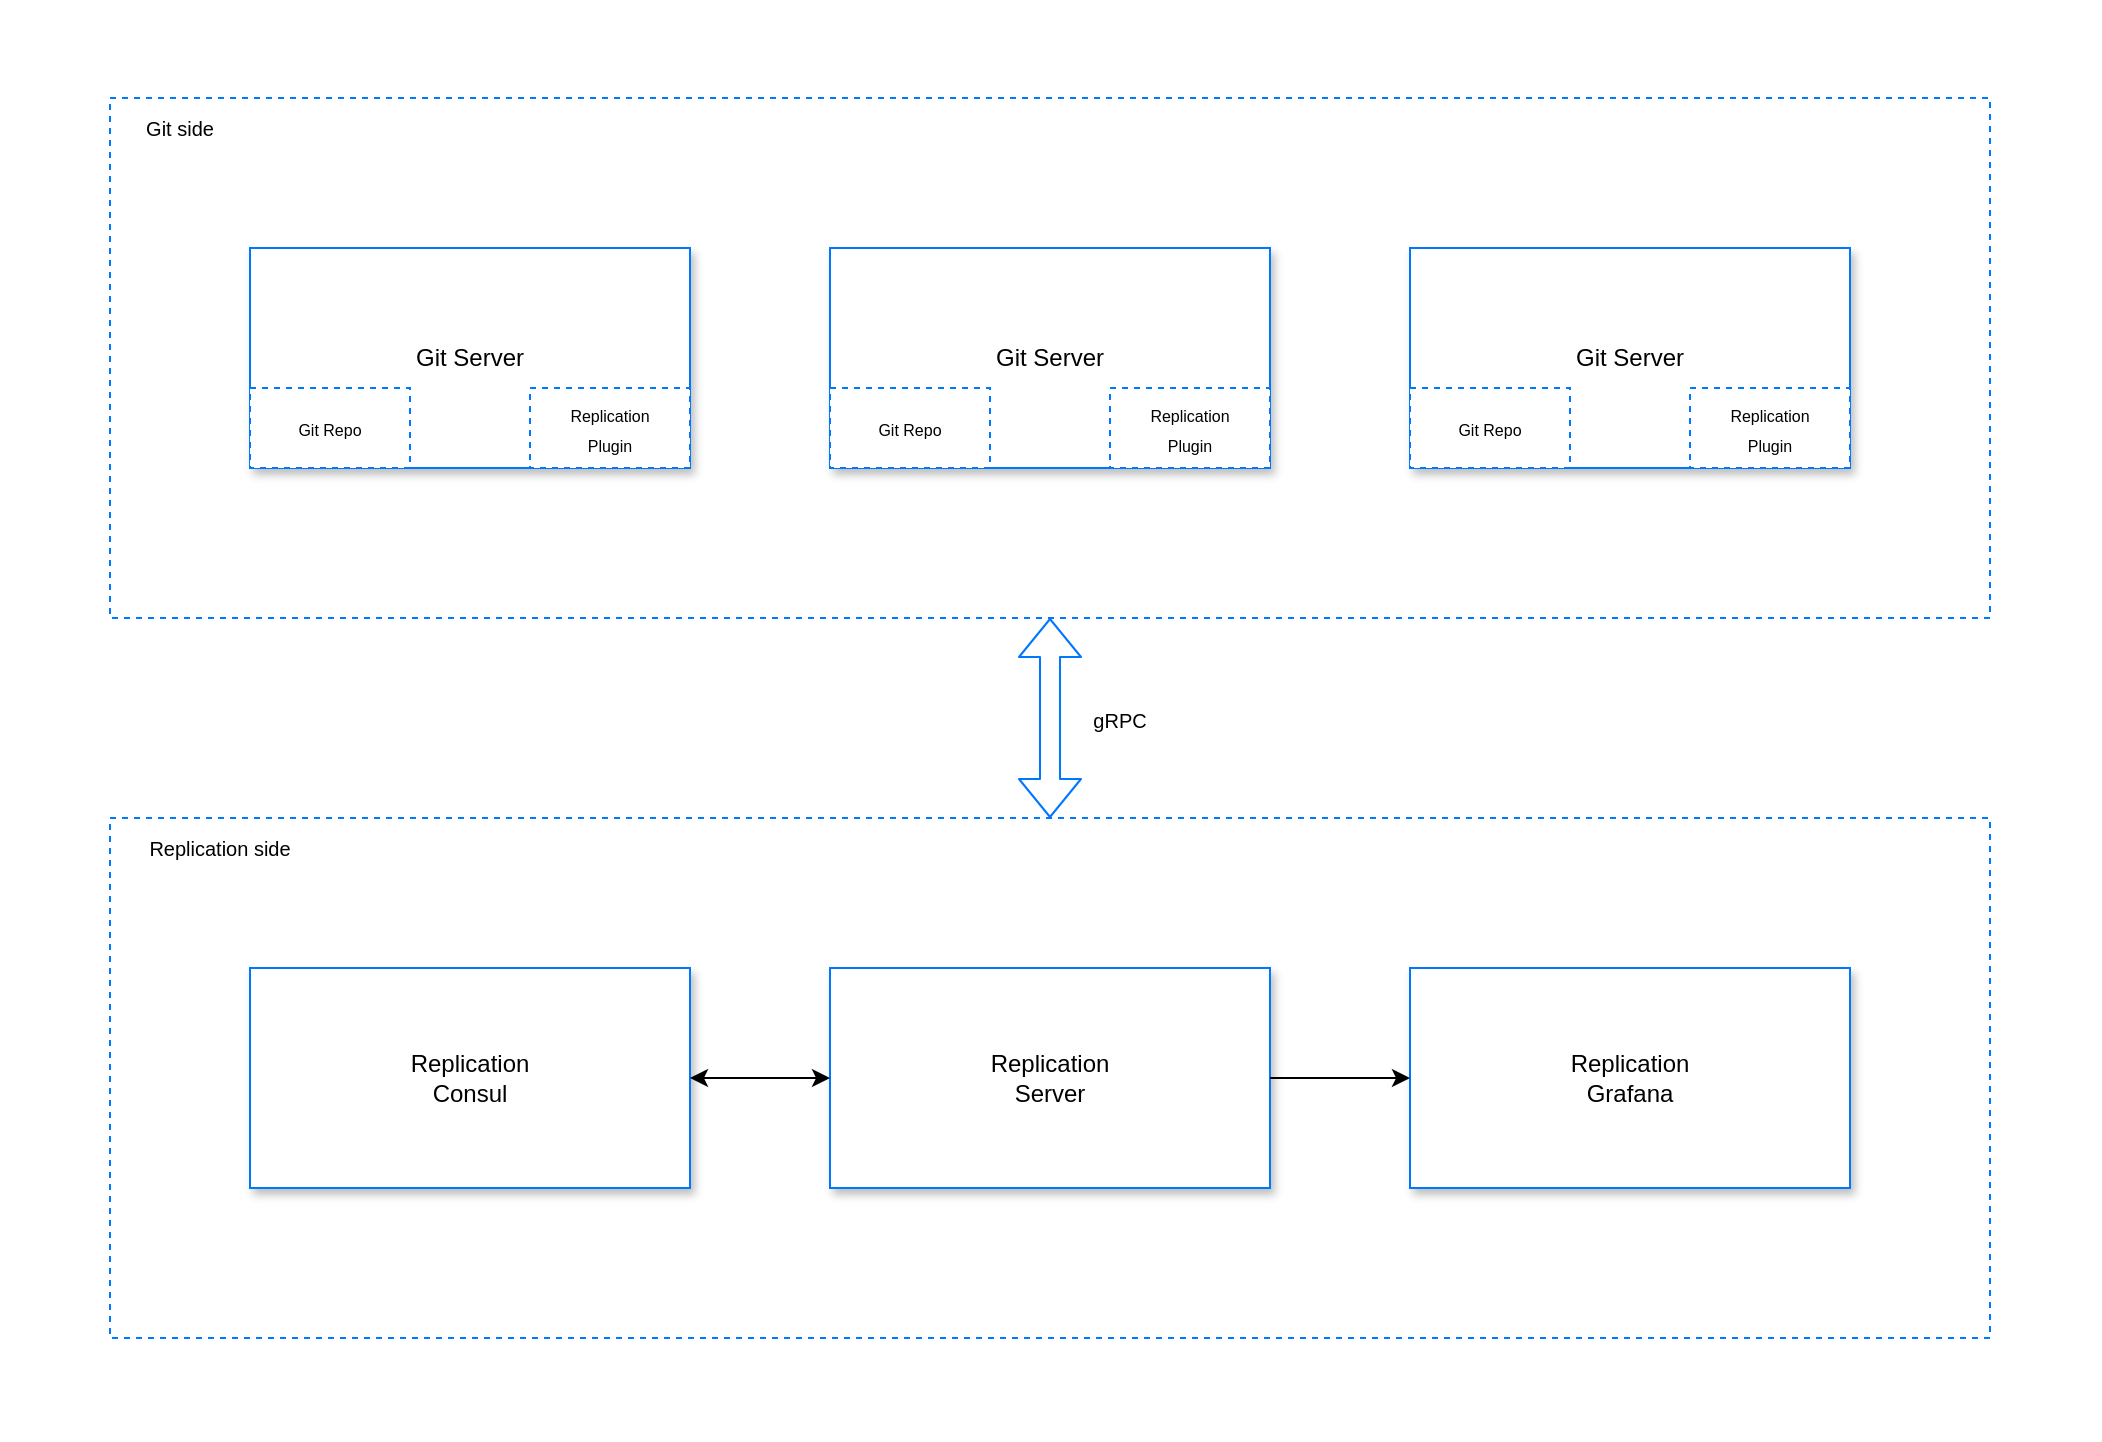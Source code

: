 <mxfile>
    <diagram id="hEeUyhEuUHNxcRoj7Iha" name="Page-1">
        <mxGraphModel dx="2055" dy="782" grid="1" gridSize="10" guides="1" tooltips="1" connect="1" arrows="1" fold="1" page="1" pageScale="1" pageWidth="850" pageHeight="1100" math="0" shadow="0">
            <root>
                <mxCell id="0"/>
                <mxCell id="1" parent="0"/>
                <mxCell id="79" value="" style="rounded=0;whiteSpace=wrap;html=1;shadow=0;dashed=1;strokeColor=none;fontSize=8;" vertex="1" parent="1">
                    <mxGeometry x="-25" y="51" width="1050" height="720" as="geometry"/>
                </mxCell>
                <mxCell id="68" value="" style="rounded=0;whiteSpace=wrap;html=1;shadow=0;strokeColor=#0077FF;dashed=1;" vertex="1" parent="1">
                    <mxGeometry x="30" y="460" width="940" height="260" as="geometry"/>
                </mxCell>
                <mxCell id="60" value="" style="rounded=0;whiteSpace=wrap;html=1;shadow=0;strokeColor=#0077FF;dashed=1;" vertex="1" parent="1">
                    <mxGeometry x="30" y="100" width="940" height="260" as="geometry"/>
                </mxCell>
                <mxCell id="44" value="Git Server" style="rounded=0;whiteSpace=wrap;html=1;shadow=1;strokeColor=#0077FF;" parent="1" vertex="1">
                    <mxGeometry x="100" y="175" width="220" height="110" as="geometry"/>
                </mxCell>
                <mxCell id="8" value="&lt;font style=&quot;font-size: 8px;&quot;&gt;Replication&lt;br&gt;Plugin&lt;/font&gt;" style="rounded=0;whiteSpace=wrap;html=1;dashed=1;strokeColor=#0077FF;" parent="1" vertex="1">
                    <mxGeometry x="240" y="245" width="80" height="40" as="geometry"/>
                </mxCell>
                <mxCell id="61" value="Git Server" style="rounded=0;whiteSpace=wrap;html=1;shadow=1;strokeColor=#0077FF;" vertex="1" parent="1">
                    <mxGeometry x="390" y="175" width="220" height="110" as="geometry"/>
                </mxCell>
                <mxCell id="62" value="&lt;font style=&quot;font-size: 8px;&quot;&gt;Replication&lt;br&gt;Plugin&lt;/font&gt;" style="rounded=0;whiteSpace=wrap;html=1;dashed=1;strokeColor=#0077FF;" vertex="1" parent="1">
                    <mxGeometry x="530" y="245" width="80" height="40" as="geometry"/>
                </mxCell>
                <mxCell id="63" value="Git Server" style="rounded=0;whiteSpace=wrap;html=1;shadow=1;strokeColor=#0077FF;" vertex="1" parent="1">
                    <mxGeometry x="680" y="175" width="220" height="110" as="geometry"/>
                </mxCell>
                <mxCell id="64" value="&lt;font style=&quot;font-size: 8px;&quot;&gt;Replication&lt;br&gt;Plugin&lt;/font&gt;" style="rounded=0;whiteSpace=wrap;html=1;dashed=1;strokeColor=#0077FF;" vertex="1" parent="1">
                    <mxGeometry x="820" y="245" width="80" height="40" as="geometry"/>
                </mxCell>
                <mxCell id="65" value="Replication&lt;br&gt;Consul" style="rounded=0;whiteSpace=wrap;html=1;shadow=1;strokeColor=#0077FF;" vertex="1" parent="1">
                    <mxGeometry x="100" y="535" width="220" height="110" as="geometry"/>
                </mxCell>
                <mxCell id="66" value="Replication&lt;br&gt;Server" style="rounded=0;whiteSpace=wrap;html=1;shadow=1;strokeColor=#0077FF;" vertex="1" parent="1">
                    <mxGeometry x="390" y="535" width="220" height="110" as="geometry"/>
                </mxCell>
                <mxCell id="67" value="Replication&lt;br&gt;Grafana" style="rounded=0;whiteSpace=wrap;html=1;shadow=1;strokeColor=#0077FF;" vertex="1" parent="1">
                    <mxGeometry x="680" y="535" width="220" height="110" as="geometry"/>
                </mxCell>
                <mxCell id="69" value="" style="endArrow=classic;startArrow=classic;html=1;fontSize=10;exitX=1;exitY=0.5;exitDx=0;exitDy=0;entryX=0;entryY=0.5;entryDx=0;entryDy=0;startFill=1;" edge="1" parent="1" source="65" target="66">
                    <mxGeometry width="50" height="50" relative="1" as="geometry">
                        <mxPoint x="680" y="380" as="sourcePoint"/>
                        <mxPoint x="730" y="330" as="targetPoint"/>
                    </mxGeometry>
                </mxCell>
                <mxCell id="70" value="" style="endArrow=none;startArrow=classic;html=1;fontSize=10;exitX=0;exitY=0.5;exitDx=0;exitDy=0;entryX=1;entryY=0.5;entryDx=0;entryDy=0;startFill=1;endFill=0;" edge="1" parent="1" source="67" target="66">
                    <mxGeometry width="50" height="50" relative="1" as="geometry">
                        <mxPoint x="330" y="600" as="sourcePoint"/>
                        <mxPoint x="400" y="600" as="targetPoint"/>
                    </mxGeometry>
                </mxCell>
                <mxCell id="71" value="" style="shape=flexArrow;endArrow=classic;startArrow=classic;html=1;fontSize=10;exitX=0.5;exitY=0;exitDx=0;exitDy=0;entryX=0.5;entryY=1;entryDx=0;entryDy=0;strokeColor=#0077FF;" edge="1" parent="1" source="68" target="60">
                    <mxGeometry width="100" height="100" relative="1" as="geometry">
                        <mxPoint x="650" y="400" as="sourcePoint"/>
                        <mxPoint x="750" y="300" as="targetPoint"/>
                    </mxGeometry>
                </mxCell>
                <mxCell id="73" value="Git side" style="text;html=1;strokeColor=none;fillColor=none;align=center;verticalAlign=middle;whiteSpace=wrap;rounded=0;shadow=0;dashed=1;fontSize=10;" vertex="1" parent="1">
                    <mxGeometry x="30" y="100" width="70" height="30" as="geometry"/>
                </mxCell>
                <mxCell id="74" value="Replication side" style="text;html=1;strokeColor=none;fillColor=none;align=center;verticalAlign=middle;whiteSpace=wrap;rounded=0;shadow=0;dashed=1;fontSize=10;" vertex="1" parent="1">
                    <mxGeometry x="30" y="460" width="110" height="30" as="geometry"/>
                </mxCell>
                <mxCell id="75" value="gRPC" style="text;html=1;strokeColor=none;fillColor=none;align=center;verticalAlign=middle;whiteSpace=wrap;rounded=0;shadow=0;dashed=1;fontSize=10;" vertex="1" parent="1">
                    <mxGeometry x="510" y="396" width="50" height="30" as="geometry"/>
                </mxCell>
                <mxCell id="76" value="&lt;font style=&quot;font-size: 8px;&quot;&gt;Git Repo&lt;/font&gt;" style="rounded=0;whiteSpace=wrap;html=1;dashed=1;strokeColor=#0077FF;" vertex="1" parent="1">
                    <mxGeometry x="100" y="245" width="80" height="40" as="geometry"/>
                </mxCell>
                <mxCell id="77" value="&lt;font style=&quot;font-size: 8px;&quot;&gt;Git Repo&lt;/font&gt;" style="rounded=0;whiteSpace=wrap;html=1;dashed=1;strokeColor=#0077FF;" vertex="1" parent="1">
                    <mxGeometry x="390" y="245" width="80" height="40" as="geometry"/>
                </mxCell>
                <mxCell id="78" value="&lt;font style=&quot;font-size: 8px;&quot;&gt;Git Repo&lt;/font&gt;" style="rounded=0;whiteSpace=wrap;html=1;dashed=1;strokeColor=#0077FF;" vertex="1" parent="1">
                    <mxGeometry x="680" y="245" width="80" height="40" as="geometry"/>
                </mxCell>
            </root>
        </mxGraphModel>
    </diagram>
</mxfile>